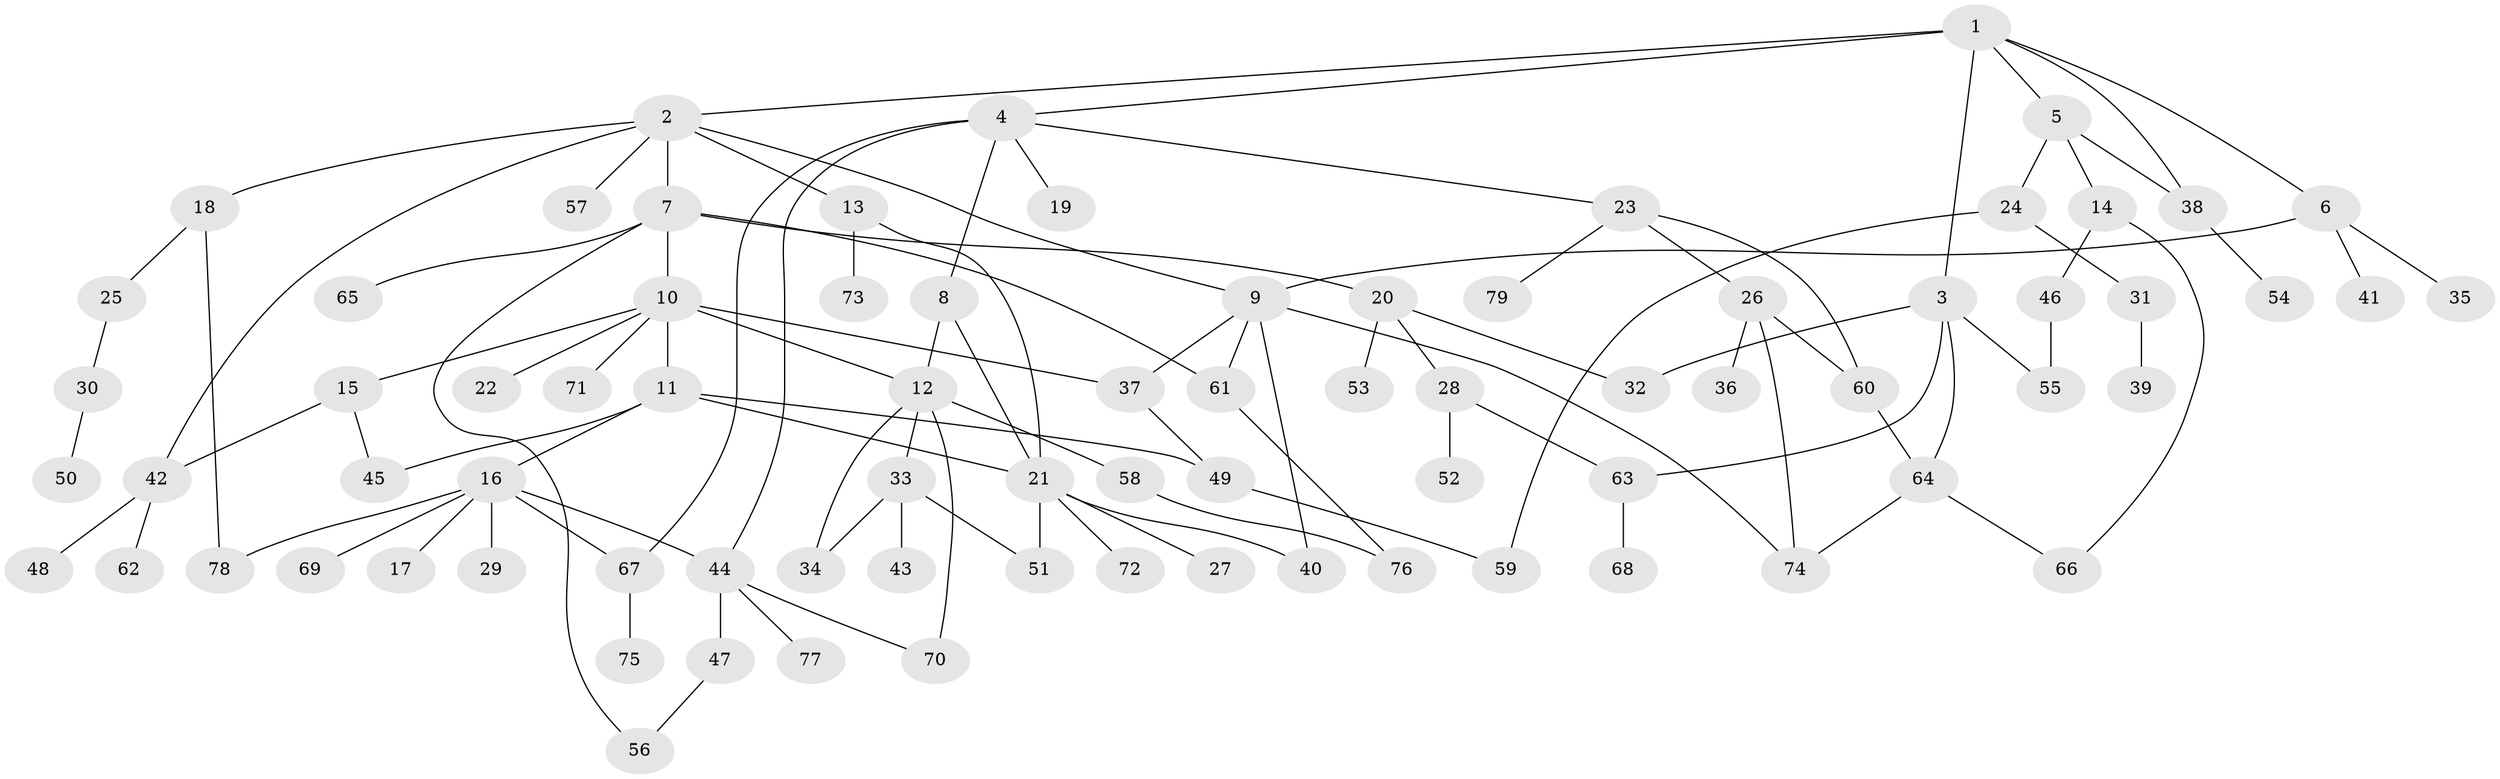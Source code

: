 // coarse degree distribution, {10: 0.019230769230769232, 6: 0.07692307692307693, 5: 0.038461538461538464, 3: 0.15384615384615385, 7: 0.057692307692307696, 8: 0.019230769230769232, 1: 0.3269230769230769, 4: 0.09615384615384616, 2: 0.21153846153846154}
// Generated by graph-tools (version 1.1) at 2025/23/03/03/25 07:23:34]
// undirected, 79 vertices, 106 edges
graph export_dot {
graph [start="1"]
  node [color=gray90,style=filled];
  1;
  2;
  3;
  4;
  5;
  6;
  7;
  8;
  9;
  10;
  11;
  12;
  13;
  14;
  15;
  16;
  17;
  18;
  19;
  20;
  21;
  22;
  23;
  24;
  25;
  26;
  27;
  28;
  29;
  30;
  31;
  32;
  33;
  34;
  35;
  36;
  37;
  38;
  39;
  40;
  41;
  42;
  43;
  44;
  45;
  46;
  47;
  48;
  49;
  50;
  51;
  52;
  53;
  54;
  55;
  56;
  57;
  58;
  59;
  60;
  61;
  62;
  63;
  64;
  65;
  66;
  67;
  68;
  69;
  70;
  71;
  72;
  73;
  74;
  75;
  76;
  77;
  78;
  79;
  1 -- 2;
  1 -- 3;
  1 -- 4;
  1 -- 5;
  1 -- 6;
  1 -- 38;
  2 -- 7;
  2 -- 9;
  2 -- 13;
  2 -- 18;
  2 -- 42;
  2 -- 57;
  3 -- 32;
  3 -- 64;
  3 -- 55;
  3 -- 63;
  4 -- 8;
  4 -- 19;
  4 -- 23;
  4 -- 44;
  4 -- 67;
  5 -- 14;
  5 -- 24;
  5 -- 38;
  6 -- 35;
  6 -- 41;
  6 -- 9;
  7 -- 10;
  7 -- 20;
  7 -- 56;
  7 -- 61;
  7 -- 65;
  8 -- 21;
  8 -- 12;
  9 -- 37;
  9 -- 40;
  9 -- 61;
  9 -- 74;
  10 -- 11;
  10 -- 12;
  10 -- 15;
  10 -- 22;
  10 -- 71;
  10 -- 37;
  11 -- 16;
  11 -- 45;
  11 -- 49;
  11 -- 21;
  12 -- 33;
  12 -- 58;
  12 -- 34;
  12 -- 70;
  13 -- 73;
  13 -- 21;
  14 -- 46;
  14 -- 66;
  15 -- 42;
  15 -- 45;
  16 -- 17;
  16 -- 29;
  16 -- 69;
  16 -- 78;
  16 -- 44;
  16 -- 67;
  18 -- 25;
  18 -- 78;
  20 -- 28;
  20 -- 53;
  20 -- 32;
  21 -- 27;
  21 -- 51;
  21 -- 72;
  21 -- 40;
  23 -- 26;
  23 -- 60;
  23 -- 79;
  24 -- 31;
  24 -- 59;
  25 -- 30;
  26 -- 36;
  26 -- 60;
  26 -- 74;
  28 -- 52;
  28 -- 63;
  30 -- 50;
  31 -- 39;
  33 -- 34;
  33 -- 43;
  33 -- 51;
  37 -- 49;
  38 -- 54;
  42 -- 48;
  42 -- 62;
  44 -- 47;
  44 -- 70;
  44 -- 77;
  46 -- 55;
  47 -- 56;
  49 -- 59;
  58 -- 76;
  60 -- 64;
  61 -- 76;
  63 -- 68;
  64 -- 66;
  64 -- 74;
  67 -- 75;
}
